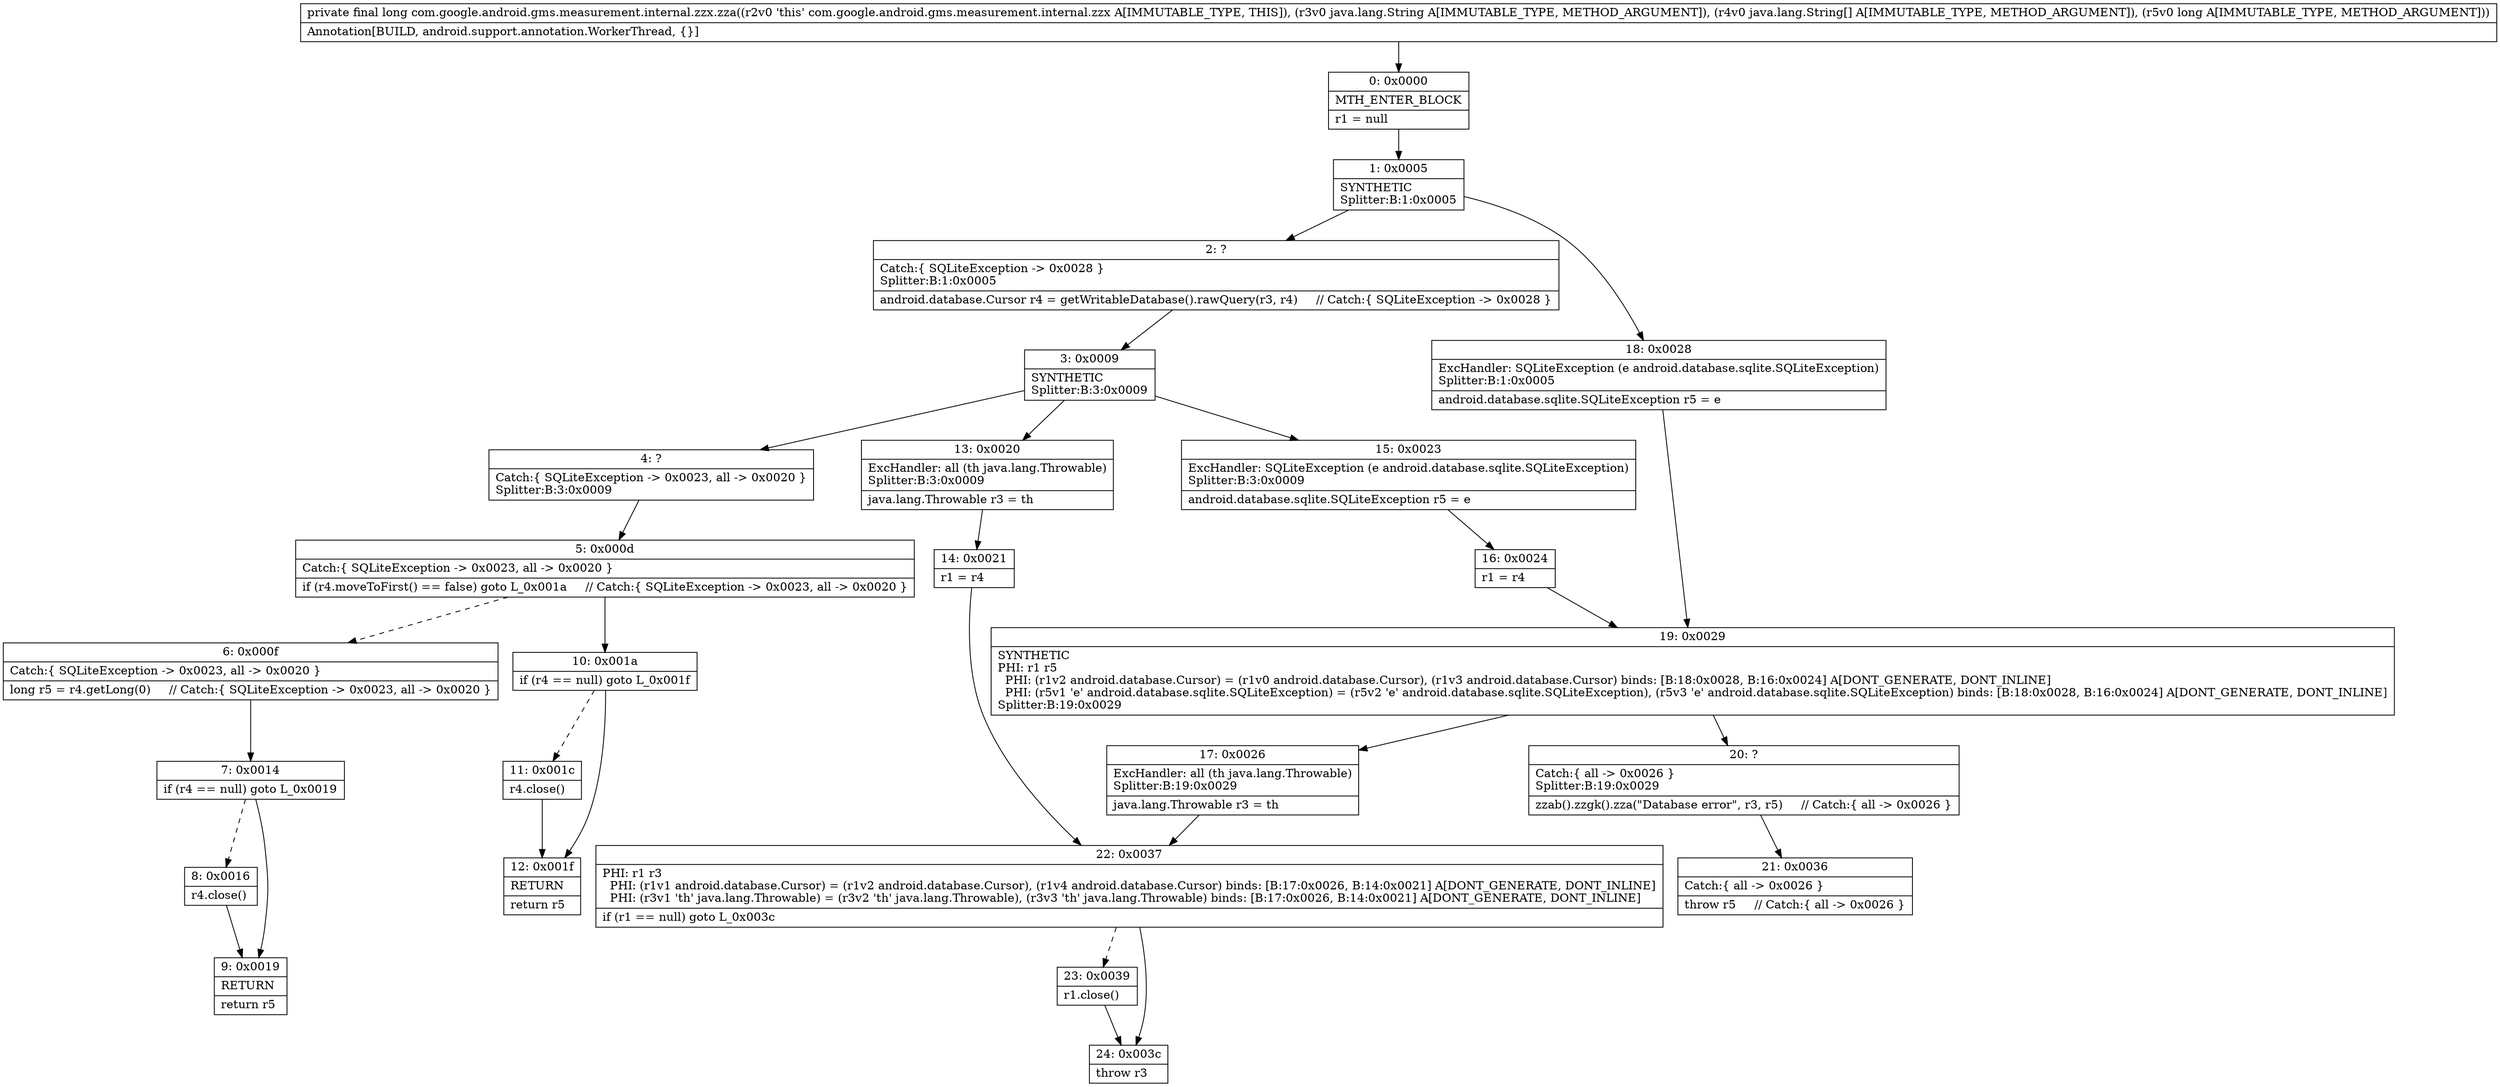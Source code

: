 digraph "CFG forcom.google.android.gms.measurement.internal.zzx.zza(Ljava\/lang\/String;[Ljava\/lang\/String;J)J" {
Node_0 [shape=record,label="{0\:\ 0x0000|MTH_ENTER_BLOCK\l|r1 = null\l}"];
Node_1 [shape=record,label="{1\:\ 0x0005|SYNTHETIC\lSplitter:B:1:0x0005\l}"];
Node_2 [shape=record,label="{2\:\ ?|Catch:\{ SQLiteException \-\> 0x0028 \}\lSplitter:B:1:0x0005\l|android.database.Cursor r4 = getWritableDatabase().rawQuery(r3, r4)     \/\/ Catch:\{ SQLiteException \-\> 0x0028 \}\l}"];
Node_3 [shape=record,label="{3\:\ 0x0009|SYNTHETIC\lSplitter:B:3:0x0009\l}"];
Node_4 [shape=record,label="{4\:\ ?|Catch:\{ SQLiteException \-\> 0x0023, all \-\> 0x0020 \}\lSplitter:B:3:0x0009\l}"];
Node_5 [shape=record,label="{5\:\ 0x000d|Catch:\{ SQLiteException \-\> 0x0023, all \-\> 0x0020 \}\l|if (r4.moveToFirst() == false) goto L_0x001a     \/\/ Catch:\{ SQLiteException \-\> 0x0023, all \-\> 0x0020 \}\l}"];
Node_6 [shape=record,label="{6\:\ 0x000f|Catch:\{ SQLiteException \-\> 0x0023, all \-\> 0x0020 \}\l|long r5 = r4.getLong(0)     \/\/ Catch:\{ SQLiteException \-\> 0x0023, all \-\> 0x0020 \}\l}"];
Node_7 [shape=record,label="{7\:\ 0x0014|if (r4 == null) goto L_0x0019\l}"];
Node_8 [shape=record,label="{8\:\ 0x0016|r4.close()\l}"];
Node_9 [shape=record,label="{9\:\ 0x0019|RETURN\l|return r5\l}"];
Node_10 [shape=record,label="{10\:\ 0x001a|if (r4 == null) goto L_0x001f\l}"];
Node_11 [shape=record,label="{11\:\ 0x001c|r4.close()\l}"];
Node_12 [shape=record,label="{12\:\ 0x001f|RETURN\l|return r5\l}"];
Node_13 [shape=record,label="{13\:\ 0x0020|ExcHandler: all (th java.lang.Throwable)\lSplitter:B:3:0x0009\l|java.lang.Throwable r3 = th\l}"];
Node_14 [shape=record,label="{14\:\ 0x0021|r1 = r4\l}"];
Node_15 [shape=record,label="{15\:\ 0x0023|ExcHandler: SQLiteException (e android.database.sqlite.SQLiteException)\lSplitter:B:3:0x0009\l|android.database.sqlite.SQLiteException r5 = e\l}"];
Node_16 [shape=record,label="{16\:\ 0x0024|r1 = r4\l}"];
Node_17 [shape=record,label="{17\:\ 0x0026|ExcHandler: all (th java.lang.Throwable)\lSplitter:B:19:0x0029\l|java.lang.Throwable r3 = th\l}"];
Node_18 [shape=record,label="{18\:\ 0x0028|ExcHandler: SQLiteException (e android.database.sqlite.SQLiteException)\lSplitter:B:1:0x0005\l|android.database.sqlite.SQLiteException r5 = e\l}"];
Node_19 [shape=record,label="{19\:\ 0x0029|SYNTHETIC\lPHI: r1 r5 \l  PHI: (r1v2 android.database.Cursor) = (r1v0 android.database.Cursor), (r1v3 android.database.Cursor) binds: [B:18:0x0028, B:16:0x0024] A[DONT_GENERATE, DONT_INLINE]\l  PHI: (r5v1 'e' android.database.sqlite.SQLiteException) = (r5v2 'e' android.database.sqlite.SQLiteException), (r5v3 'e' android.database.sqlite.SQLiteException) binds: [B:18:0x0028, B:16:0x0024] A[DONT_GENERATE, DONT_INLINE]\lSplitter:B:19:0x0029\l}"];
Node_20 [shape=record,label="{20\:\ ?|Catch:\{ all \-\> 0x0026 \}\lSplitter:B:19:0x0029\l|zzab().zzgk().zza(\"Database error\", r3, r5)     \/\/ Catch:\{ all \-\> 0x0026 \}\l}"];
Node_21 [shape=record,label="{21\:\ 0x0036|Catch:\{ all \-\> 0x0026 \}\l|throw r5     \/\/ Catch:\{ all \-\> 0x0026 \}\l}"];
Node_22 [shape=record,label="{22\:\ 0x0037|PHI: r1 r3 \l  PHI: (r1v1 android.database.Cursor) = (r1v2 android.database.Cursor), (r1v4 android.database.Cursor) binds: [B:17:0x0026, B:14:0x0021] A[DONT_GENERATE, DONT_INLINE]\l  PHI: (r3v1 'th' java.lang.Throwable) = (r3v2 'th' java.lang.Throwable), (r3v3 'th' java.lang.Throwable) binds: [B:17:0x0026, B:14:0x0021] A[DONT_GENERATE, DONT_INLINE]\l|if (r1 == null) goto L_0x003c\l}"];
Node_23 [shape=record,label="{23\:\ 0x0039|r1.close()\l}"];
Node_24 [shape=record,label="{24\:\ 0x003c|throw r3\l}"];
MethodNode[shape=record,label="{private final long com.google.android.gms.measurement.internal.zzx.zza((r2v0 'this' com.google.android.gms.measurement.internal.zzx A[IMMUTABLE_TYPE, THIS]), (r3v0 java.lang.String A[IMMUTABLE_TYPE, METHOD_ARGUMENT]), (r4v0 java.lang.String[] A[IMMUTABLE_TYPE, METHOD_ARGUMENT]), (r5v0 long A[IMMUTABLE_TYPE, METHOD_ARGUMENT]))  | Annotation[BUILD, android.support.annotation.WorkerThread, \{\}]\l}"];
MethodNode -> Node_0;
Node_0 -> Node_1;
Node_1 -> Node_2;
Node_1 -> Node_18;
Node_2 -> Node_3;
Node_3 -> Node_4;
Node_3 -> Node_15;
Node_3 -> Node_13;
Node_4 -> Node_5;
Node_5 -> Node_6[style=dashed];
Node_5 -> Node_10;
Node_6 -> Node_7;
Node_7 -> Node_8[style=dashed];
Node_7 -> Node_9;
Node_8 -> Node_9;
Node_10 -> Node_11[style=dashed];
Node_10 -> Node_12;
Node_11 -> Node_12;
Node_13 -> Node_14;
Node_14 -> Node_22;
Node_15 -> Node_16;
Node_16 -> Node_19;
Node_17 -> Node_22;
Node_18 -> Node_19;
Node_19 -> Node_20;
Node_19 -> Node_17;
Node_20 -> Node_21;
Node_22 -> Node_23[style=dashed];
Node_22 -> Node_24;
Node_23 -> Node_24;
}

